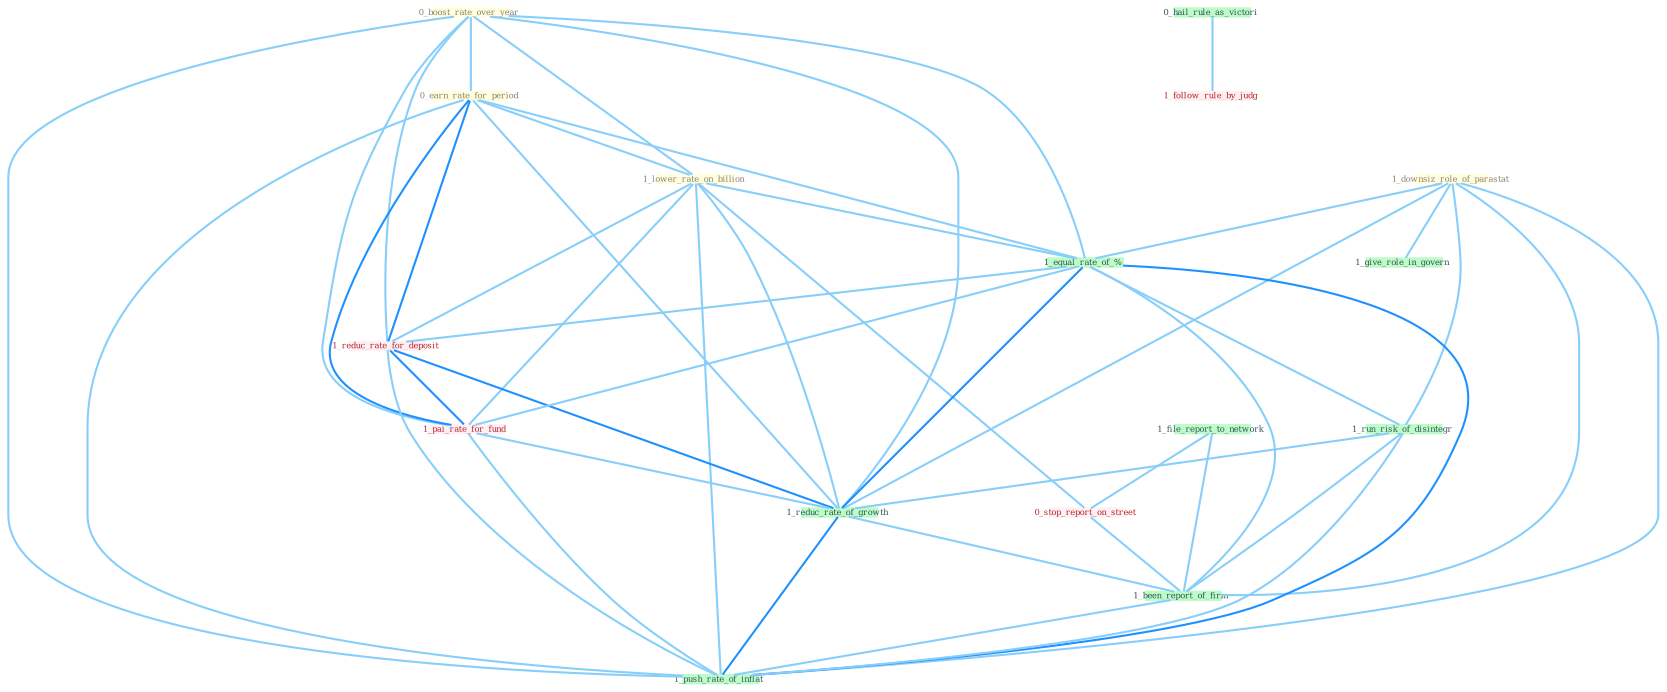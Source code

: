 Graph G{ 
    node
    [shape=polygon,style=filled,width=.5,height=.06,color="#BDFCC9",fixedsize=true,fontsize=4,
    fontcolor="#2f4f4f"];
    {node
    [color="#ffffe0", fontcolor="#8b7d6b"] "1_downsiz_role_of_parastat " "0_boost_rate_over_year " "0_earn_rate_for_period " "1_lower_rate_on_billion "}
{node [color="#fff0f5", fontcolor="#b22222"] "0_stop_report_on_street " "1_reduc_rate_for_deposit " "1_pai_rate_for_fund " "1_follow_rule_by_judg "}
edge [color="#B0E2FF"];

	"1_downsiz_role_of_parastat " -- "1_equal_rate_of_% " [w="1", color="#87cefa" ];
	"1_downsiz_role_of_parastat " -- "1_give_role_in_govern " [w="1", color="#87cefa" ];
	"1_downsiz_role_of_parastat " -- "1_run_risk_of_disintegr " [w="1", color="#87cefa" ];
	"1_downsiz_role_of_parastat " -- "1_reduc_rate_of_growth " [w="1", color="#87cefa" ];
	"1_downsiz_role_of_parastat " -- "1_been_report_of_firm " [w="1", color="#87cefa" ];
	"1_downsiz_role_of_parastat " -- "1_push_rate_of_inflat " [w="1", color="#87cefa" ];
	"0_boost_rate_over_year " -- "0_earn_rate_for_period " [w="1", color="#87cefa" ];
	"0_boost_rate_over_year " -- "1_lower_rate_on_billion " [w="1", color="#87cefa" ];
	"0_boost_rate_over_year " -- "1_equal_rate_of_% " [w="1", color="#87cefa" ];
	"0_boost_rate_over_year " -- "1_reduc_rate_for_deposit " [w="1", color="#87cefa" ];
	"0_boost_rate_over_year " -- "1_pai_rate_for_fund " [w="1", color="#87cefa" ];
	"0_boost_rate_over_year " -- "1_reduc_rate_of_growth " [w="1", color="#87cefa" ];
	"0_boost_rate_over_year " -- "1_push_rate_of_inflat " [w="1", color="#87cefa" ];
	"0_earn_rate_for_period " -- "1_lower_rate_on_billion " [w="1", color="#87cefa" ];
	"0_earn_rate_for_period " -- "1_equal_rate_of_% " [w="1", color="#87cefa" ];
	"0_earn_rate_for_period " -- "1_reduc_rate_for_deposit " [w="2", color="#1e90ff" , len=0.8];
	"0_earn_rate_for_period " -- "1_pai_rate_for_fund " [w="2", color="#1e90ff" , len=0.8];
	"0_earn_rate_for_period " -- "1_reduc_rate_of_growth " [w="1", color="#87cefa" ];
	"0_earn_rate_for_period " -- "1_push_rate_of_inflat " [w="1", color="#87cefa" ];
	"1_lower_rate_on_billion " -- "1_equal_rate_of_% " [w="1", color="#87cefa" ];
	"1_lower_rate_on_billion " -- "0_stop_report_on_street " [w="1", color="#87cefa" ];
	"1_lower_rate_on_billion " -- "1_reduc_rate_for_deposit " [w="1", color="#87cefa" ];
	"1_lower_rate_on_billion " -- "1_pai_rate_for_fund " [w="1", color="#87cefa" ];
	"1_lower_rate_on_billion " -- "1_reduc_rate_of_growth " [w="1", color="#87cefa" ];
	"1_lower_rate_on_billion " -- "1_push_rate_of_inflat " [w="1", color="#87cefa" ];
	"1_file_report_to_network " -- "0_stop_report_on_street " [w="1", color="#87cefa" ];
	"1_file_report_to_network " -- "1_been_report_of_firm " [w="1", color="#87cefa" ];
	"1_equal_rate_of_% " -- "1_reduc_rate_for_deposit " [w="1", color="#87cefa" ];
	"1_equal_rate_of_% " -- "1_pai_rate_for_fund " [w="1", color="#87cefa" ];
	"1_equal_rate_of_% " -- "1_run_risk_of_disintegr " [w="1", color="#87cefa" ];
	"1_equal_rate_of_% " -- "1_reduc_rate_of_growth " [w="2", color="#1e90ff" , len=0.8];
	"1_equal_rate_of_% " -- "1_been_report_of_firm " [w="1", color="#87cefa" ];
	"1_equal_rate_of_% " -- "1_push_rate_of_inflat " [w="2", color="#1e90ff" , len=0.8];
	"0_stop_report_on_street " -- "1_been_report_of_firm " [w="1", color="#87cefa" ];
	"1_reduc_rate_for_deposit " -- "1_pai_rate_for_fund " [w="2", color="#1e90ff" , len=0.8];
	"1_reduc_rate_for_deposit " -- "1_reduc_rate_of_growth " [w="2", color="#1e90ff" , len=0.8];
	"1_reduc_rate_for_deposit " -- "1_push_rate_of_inflat " [w="1", color="#87cefa" ];
	"1_pai_rate_for_fund " -- "1_reduc_rate_of_growth " [w="1", color="#87cefa" ];
	"1_pai_rate_for_fund " -- "1_push_rate_of_inflat " [w="1", color="#87cefa" ];
	"0_hail_rule_as_victori " -- "1_follow_rule_by_judg " [w="1", color="#87cefa" ];
	"1_run_risk_of_disintegr " -- "1_reduc_rate_of_growth " [w="1", color="#87cefa" ];
	"1_run_risk_of_disintegr " -- "1_been_report_of_firm " [w="1", color="#87cefa" ];
	"1_run_risk_of_disintegr " -- "1_push_rate_of_inflat " [w="1", color="#87cefa" ];
	"1_reduc_rate_of_growth " -- "1_been_report_of_firm " [w="1", color="#87cefa" ];
	"1_reduc_rate_of_growth " -- "1_push_rate_of_inflat " [w="2", color="#1e90ff" , len=0.8];
	"1_been_report_of_firm " -- "1_push_rate_of_inflat " [w="1", color="#87cefa" ];
}